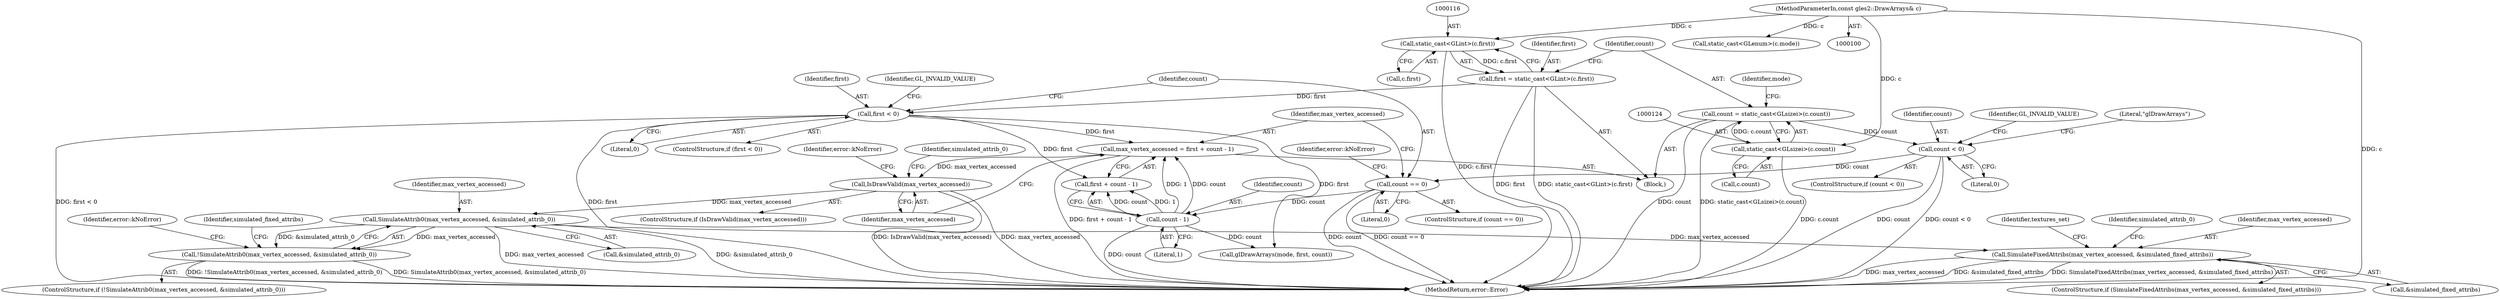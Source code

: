 digraph "0_Chrome_c13e1da62b5f5f0e6fe8c1f769a5a28415415244@integer" {
"1000173" [label="(Call,max_vertex_accessed = first + count - 1)"];
"1000156" [label="(Call,first < 0)"];
"1000113" [label="(Call,first = static_cast<GLint>(c.first))"];
"1000115" [label="(Call,static_cast<GLint>(c.first))"];
"1000102" [label="(MethodParameterIn,const gles2::DrawArrays& c)"];
"1000177" [label="(Call,count - 1)"];
"1000166" [label="(Call,count == 0)"];
"1000139" [label="(Call,count < 0)"];
"1000121" [label="(Call,count = static_cast<GLsizei>(c.count))"];
"1000123" [label="(Call,static_cast<GLsizei>(c.count))"];
"1000181" [label="(Call,IsDrawValid(max_vertex_accessed))"];
"1000190" [label="(Call,SimulateAttrib0(max_vertex_accessed, &simulated_attrib_0))"];
"1000189" [label="(Call,!SimulateAttrib0(max_vertex_accessed, &simulated_attrib_0))"];
"1000202" [label="(Call,SimulateFixedAttribs(max_vertex_accessed, &simulated_fixed_attribs))"];
"1000182" [label="(Identifier,max_vertex_accessed)"];
"1000166" [label="(Call,count == 0)"];
"1000139" [label="(Call,count < 0)"];
"1000121" [label="(Call,count = static_cast<GLsizei>(c.count))"];
"1000188" [label="(ControlStructure,if (!SimulateAttrib0(max_vertex_accessed, &simulated_attrib_0)))"];
"1000175" [label="(Call,first + count - 1)"];
"1000196" [label="(Identifier,error::kNoError)"];
"1000122" [label="(Identifier,count)"];
"1000151" [label="(Literal,\"glDrawArrays\")"];
"1000186" [label="(Identifier,simulated_attrib_0)"];
"1000191" [label="(Identifier,max_vertex_accessed)"];
"1000177" [label="(Call,count - 1)"];
"1000212" [label="(Call,glDrawArrays(mode, first, count))"];
"1000167" [label="(Identifier,count)"];
"1000180" [label="(ControlStructure,if (IsDrawValid(max_vertex_accessed)))"];
"1000155" [label="(ControlStructure,if (first < 0))"];
"1000157" [label="(Identifier,first)"];
"1000225" [label="(Identifier,simulated_attrib_0)"];
"1000117" [label="(Call,c.first)"];
"1000141" [label="(Literal,0)"];
"1000171" [label="(Identifier,error::kNoError)"];
"1000140" [label="(Identifier,count)"];
"1000204" [label="(Call,&simulated_fixed_attribs)"];
"1000165" [label="(ControlStructure,if (count == 0))"];
"1000189" [label="(Call,!SimulateAttrib0(max_vertex_accessed, &simulated_attrib_0))"];
"1000113" [label="(Call,first = static_cast<GLint>(c.first))"];
"1000190" [label="(Call,SimulateAttrib0(max_vertex_accessed, &simulated_attrib_0))"];
"1000161" [label="(Identifier,GL_INVALID_VALUE)"];
"1000156" [label="(Call,first < 0)"];
"1000138" [label="(ControlStructure,if (count < 0))"];
"1000203" [label="(Identifier,max_vertex_accessed)"];
"1000178" [label="(Identifier,count)"];
"1000131" [label="(Identifier,mode)"];
"1000107" [label="(Call,static_cast<GLenum>(c.mode))"];
"1000125" [label="(Call,c.count)"];
"1000168" [label="(Literal,0)"];
"1000103" [label="(Block,)"];
"1000102" [label="(MethodParameterIn,const gles2::DrawArrays& c)"];
"1000202" [label="(Call,SimulateFixedAttribs(max_vertex_accessed, &simulated_fixed_attribs))"];
"1000238" [label="(Identifier,error::kNoError)"];
"1000115" [label="(Call,static_cast<GLint>(c.first))"];
"1000201" [label="(ControlStructure,if (SimulateFixedAttribs(max_vertex_accessed, &simulated_fixed_attribs)))"];
"1000179" [label="(Literal,1)"];
"1000192" [label="(Call,&simulated_attrib_0)"];
"1000174" [label="(Identifier,max_vertex_accessed)"];
"1000114" [label="(Identifier,first)"];
"1000173" [label="(Call,max_vertex_accessed = first + count - 1)"];
"1000209" [label="(Identifier,textures_set)"];
"1000158" [label="(Literal,0)"];
"1000199" [label="(Identifier,simulated_fixed_attribs)"];
"1000123" [label="(Call,static_cast<GLsizei>(c.count))"];
"1000239" [label="(MethodReturn,error::Error)"];
"1000181" [label="(Call,IsDrawValid(max_vertex_accessed))"];
"1000144" [label="(Identifier,GL_INVALID_VALUE)"];
"1000173" -> "1000103"  [label="AST: "];
"1000173" -> "1000175"  [label="CFG: "];
"1000174" -> "1000173"  [label="AST: "];
"1000175" -> "1000173"  [label="AST: "];
"1000182" -> "1000173"  [label="CFG: "];
"1000173" -> "1000239"  [label="DDG: first + count - 1"];
"1000156" -> "1000173"  [label="DDG: first"];
"1000177" -> "1000173"  [label="DDG: count"];
"1000177" -> "1000173"  [label="DDG: 1"];
"1000173" -> "1000181"  [label="DDG: max_vertex_accessed"];
"1000156" -> "1000155"  [label="AST: "];
"1000156" -> "1000158"  [label="CFG: "];
"1000157" -> "1000156"  [label="AST: "];
"1000158" -> "1000156"  [label="AST: "];
"1000161" -> "1000156"  [label="CFG: "];
"1000167" -> "1000156"  [label="CFG: "];
"1000156" -> "1000239"  [label="DDG: first < 0"];
"1000156" -> "1000239"  [label="DDG: first"];
"1000113" -> "1000156"  [label="DDG: first"];
"1000156" -> "1000175"  [label="DDG: first"];
"1000156" -> "1000212"  [label="DDG: first"];
"1000113" -> "1000103"  [label="AST: "];
"1000113" -> "1000115"  [label="CFG: "];
"1000114" -> "1000113"  [label="AST: "];
"1000115" -> "1000113"  [label="AST: "];
"1000122" -> "1000113"  [label="CFG: "];
"1000113" -> "1000239"  [label="DDG: first"];
"1000113" -> "1000239"  [label="DDG: static_cast<GLint>(c.first)"];
"1000115" -> "1000113"  [label="DDG: c.first"];
"1000115" -> "1000117"  [label="CFG: "];
"1000116" -> "1000115"  [label="AST: "];
"1000117" -> "1000115"  [label="AST: "];
"1000115" -> "1000239"  [label="DDG: c.first"];
"1000102" -> "1000115"  [label="DDG: c"];
"1000102" -> "1000100"  [label="AST: "];
"1000102" -> "1000239"  [label="DDG: c"];
"1000102" -> "1000107"  [label="DDG: c"];
"1000102" -> "1000123"  [label="DDG: c"];
"1000177" -> "1000175"  [label="AST: "];
"1000177" -> "1000179"  [label="CFG: "];
"1000178" -> "1000177"  [label="AST: "];
"1000179" -> "1000177"  [label="AST: "];
"1000175" -> "1000177"  [label="CFG: "];
"1000177" -> "1000239"  [label="DDG: count"];
"1000177" -> "1000175"  [label="DDG: count"];
"1000177" -> "1000175"  [label="DDG: 1"];
"1000166" -> "1000177"  [label="DDG: count"];
"1000177" -> "1000212"  [label="DDG: count"];
"1000166" -> "1000165"  [label="AST: "];
"1000166" -> "1000168"  [label="CFG: "];
"1000167" -> "1000166"  [label="AST: "];
"1000168" -> "1000166"  [label="AST: "];
"1000171" -> "1000166"  [label="CFG: "];
"1000174" -> "1000166"  [label="CFG: "];
"1000166" -> "1000239"  [label="DDG: count == 0"];
"1000166" -> "1000239"  [label="DDG: count"];
"1000139" -> "1000166"  [label="DDG: count"];
"1000139" -> "1000138"  [label="AST: "];
"1000139" -> "1000141"  [label="CFG: "];
"1000140" -> "1000139"  [label="AST: "];
"1000141" -> "1000139"  [label="AST: "];
"1000144" -> "1000139"  [label="CFG: "];
"1000151" -> "1000139"  [label="CFG: "];
"1000139" -> "1000239"  [label="DDG: count < 0"];
"1000139" -> "1000239"  [label="DDG: count"];
"1000121" -> "1000139"  [label="DDG: count"];
"1000121" -> "1000103"  [label="AST: "];
"1000121" -> "1000123"  [label="CFG: "];
"1000122" -> "1000121"  [label="AST: "];
"1000123" -> "1000121"  [label="AST: "];
"1000131" -> "1000121"  [label="CFG: "];
"1000121" -> "1000239"  [label="DDG: static_cast<GLsizei>(c.count)"];
"1000121" -> "1000239"  [label="DDG: count"];
"1000123" -> "1000121"  [label="DDG: c.count"];
"1000123" -> "1000125"  [label="CFG: "];
"1000124" -> "1000123"  [label="AST: "];
"1000125" -> "1000123"  [label="AST: "];
"1000123" -> "1000239"  [label="DDG: c.count"];
"1000181" -> "1000180"  [label="AST: "];
"1000181" -> "1000182"  [label="CFG: "];
"1000182" -> "1000181"  [label="AST: "];
"1000186" -> "1000181"  [label="CFG: "];
"1000238" -> "1000181"  [label="CFG: "];
"1000181" -> "1000239"  [label="DDG: IsDrawValid(max_vertex_accessed)"];
"1000181" -> "1000239"  [label="DDG: max_vertex_accessed"];
"1000181" -> "1000190"  [label="DDG: max_vertex_accessed"];
"1000190" -> "1000189"  [label="AST: "];
"1000190" -> "1000192"  [label="CFG: "];
"1000191" -> "1000190"  [label="AST: "];
"1000192" -> "1000190"  [label="AST: "];
"1000189" -> "1000190"  [label="CFG: "];
"1000190" -> "1000239"  [label="DDG: max_vertex_accessed"];
"1000190" -> "1000239"  [label="DDG: &simulated_attrib_0"];
"1000190" -> "1000189"  [label="DDG: max_vertex_accessed"];
"1000190" -> "1000189"  [label="DDG: &simulated_attrib_0"];
"1000190" -> "1000202"  [label="DDG: max_vertex_accessed"];
"1000189" -> "1000188"  [label="AST: "];
"1000196" -> "1000189"  [label="CFG: "];
"1000199" -> "1000189"  [label="CFG: "];
"1000189" -> "1000239"  [label="DDG: SimulateAttrib0(max_vertex_accessed, &simulated_attrib_0)"];
"1000189" -> "1000239"  [label="DDG: !SimulateAttrib0(max_vertex_accessed, &simulated_attrib_0)"];
"1000202" -> "1000201"  [label="AST: "];
"1000202" -> "1000204"  [label="CFG: "];
"1000203" -> "1000202"  [label="AST: "];
"1000204" -> "1000202"  [label="AST: "];
"1000209" -> "1000202"  [label="CFG: "];
"1000225" -> "1000202"  [label="CFG: "];
"1000202" -> "1000239"  [label="DDG: max_vertex_accessed"];
"1000202" -> "1000239"  [label="DDG: &simulated_fixed_attribs"];
"1000202" -> "1000239"  [label="DDG: SimulateFixedAttribs(max_vertex_accessed, &simulated_fixed_attribs)"];
}
